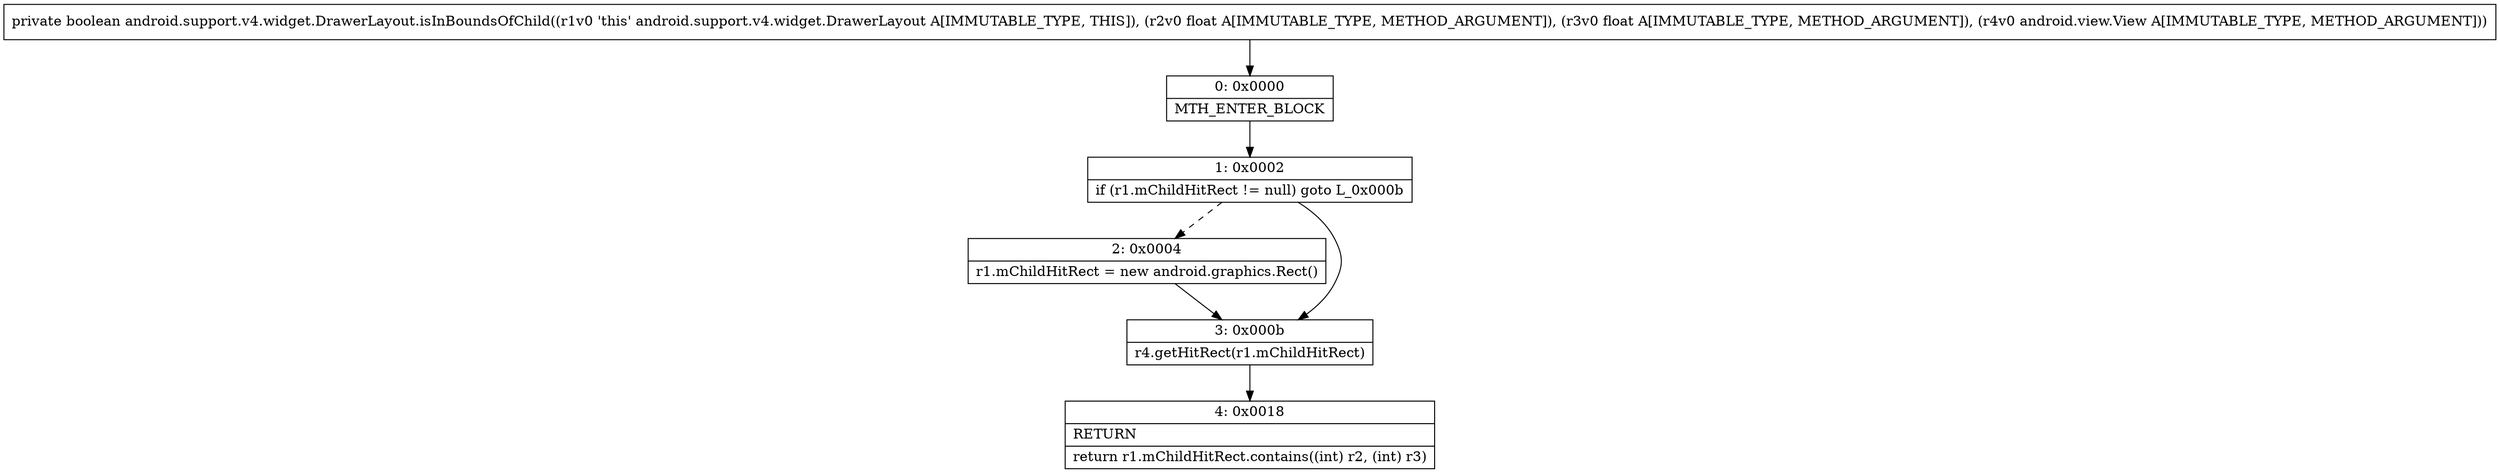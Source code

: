 digraph "CFG forandroid.support.v4.widget.DrawerLayout.isInBoundsOfChild(FFLandroid\/view\/View;)Z" {
Node_0 [shape=record,label="{0\:\ 0x0000|MTH_ENTER_BLOCK\l}"];
Node_1 [shape=record,label="{1\:\ 0x0002|if (r1.mChildHitRect != null) goto L_0x000b\l}"];
Node_2 [shape=record,label="{2\:\ 0x0004|r1.mChildHitRect = new android.graphics.Rect()\l}"];
Node_3 [shape=record,label="{3\:\ 0x000b|r4.getHitRect(r1.mChildHitRect)\l}"];
Node_4 [shape=record,label="{4\:\ 0x0018|RETURN\l|return r1.mChildHitRect.contains((int) r2, (int) r3)\l}"];
MethodNode[shape=record,label="{private boolean android.support.v4.widget.DrawerLayout.isInBoundsOfChild((r1v0 'this' android.support.v4.widget.DrawerLayout A[IMMUTABLE_TYPE, THIS]), (r2v0 float A[IMMUTABLE_TYPE, METHOD_ARGUMENT]), (r3v0 float A[IMMUTABLE_TYPE, METHOD_ARGUMENT]), (r4v0 android.view.View A[IMMUTABLE_TYPE, METHOD_ARGUMENT])) }"];
MethodNode -> Node_0;
Node_0 -> Node_1;
Node_1 -> Node_2[style=dashed];
Node_1 -> Node_3;
Node_2 -> Node_3;
Node_3 -> Node_4;
}

